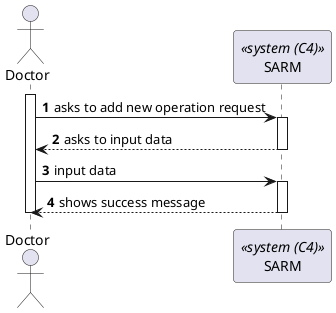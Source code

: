 @startuml process-view
autonumber

actor "Doctor" as Doctor
participant SARM as "SARM" <<system (C4)>>

activate Doctor

    Doctor -> SARM : asks to add new operation request
    
    activate SARM

        SARM --> Doctor : asks to input data

    deactivate SARM

    Doctor -> SARM : input data

    activate SARM 
        SARM --> Doctor: shows success message
        
    deactivate SARM

deactivate Doctor

@enduml